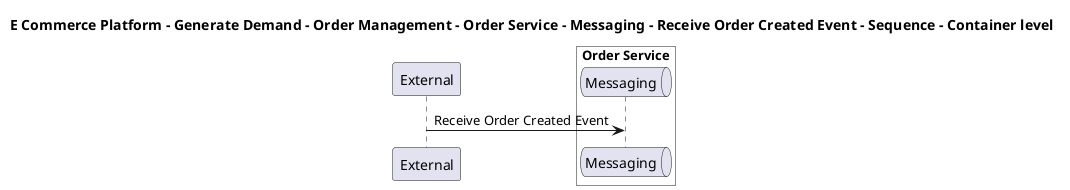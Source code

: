 @startuml

title E Commerce Platform - Generate Demand - Order Management - Order Service - Messaging - Receive Order Created Event - Sequence - Container level

participant "External" as C4InterFlow.SoftwareSystems.ExternalSystem

box "Order Service" #White
    queue "Messaging" as ECommercePlatform.GenerateDemand.OrderManagement.SoftwareSystems.OrderService.Containers.Messaging
end box


C4InterFlow.SoftwareSystems.ExternalSystem -> ECommercePlatform.GenerateDemand.OrderManagement.SoftwareSystems.OrderService.Containers.Messaging : Receive Order Created Event


@enduml
